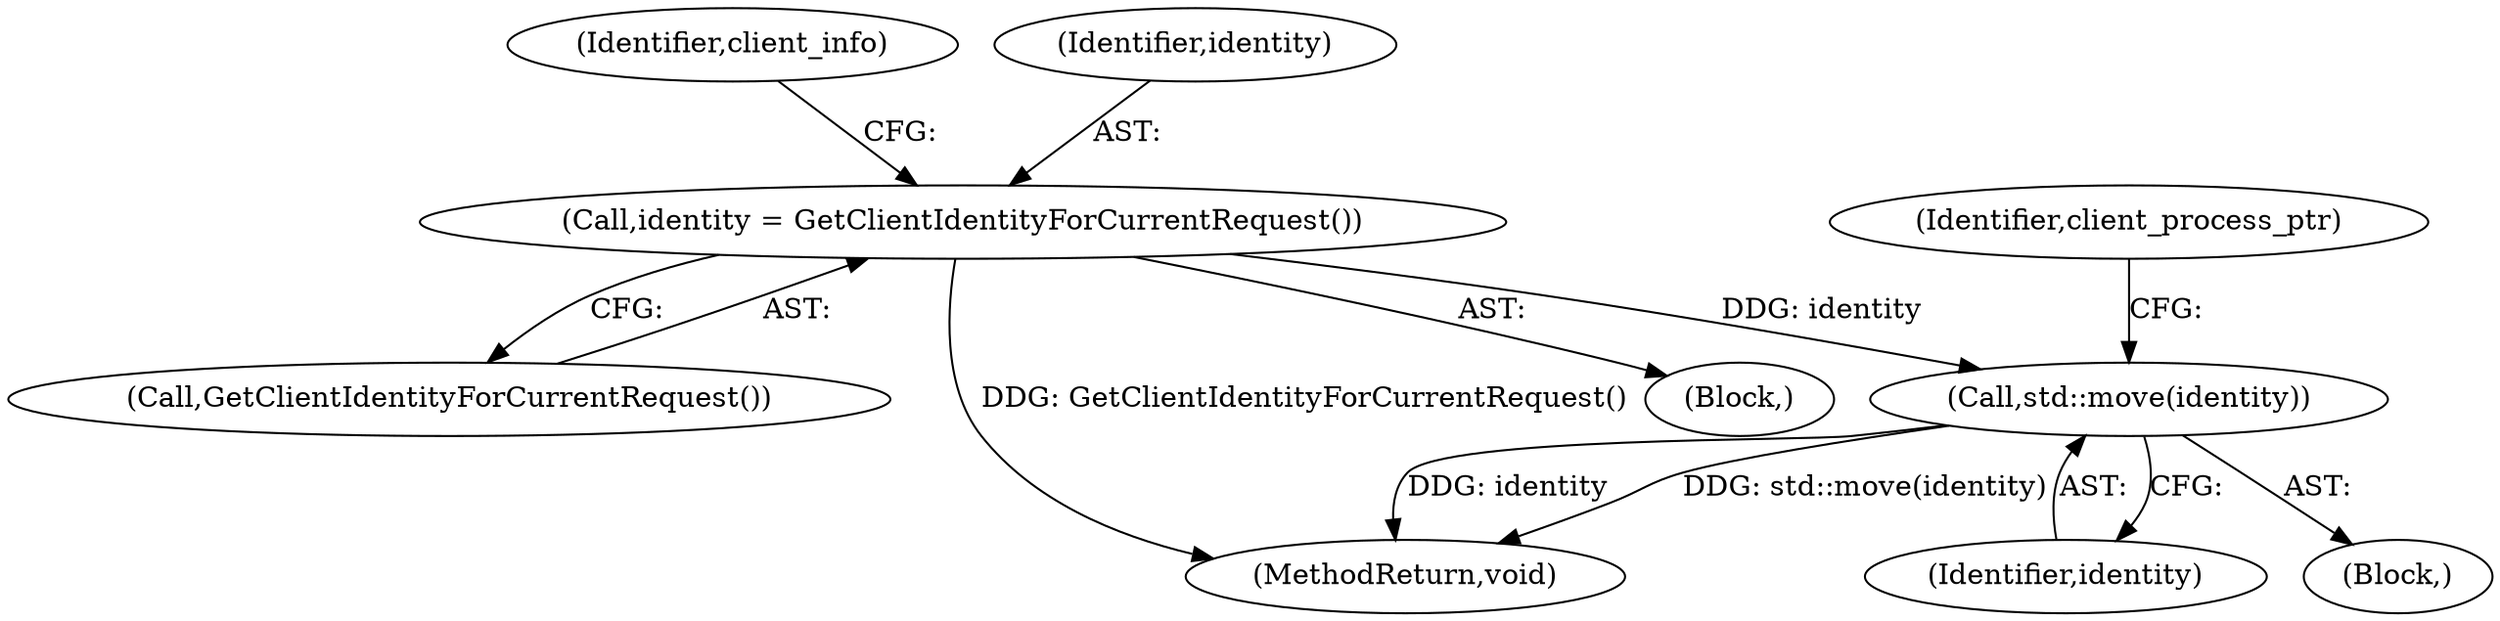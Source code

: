 digraph "0_Chrome_fa76a9f7ef6a028f83f97c181b150ecfd2b13be1_3@API" {
"1000128" [label="(Call,std::move(identity))"];
"1000117" [label="(Call,identity = GetClientIdentityForCurrentRequest())"];
"1000129" [label="(Identifier,identity)"];
"1000122" [label="(Identifier,client_info)"];
"1000117" [label="(Call,identity = GetClientIdentityForCurrentRequest())"];
"1000119" [label="(Call,GetClientIdentityForCurrentRequest())"];
"1000128" [label="(Call,std::move(identity))"];
"1000118" [label="(Identifier,identity)"];
"1000145" [label="(MethodReturn,void)"];
"1000127" [label="(Block,)"];
"1000132" [label="(Identifier,client_process_ptr)"];
"1000103" [label="(Block,)"];
"1000128" -> "1000127"  [label="AST: "];
"1000128" -> "1000129"  [label="CFG: "];
"1000129" -> "1000128"  [label="AST: "];
"1000132" -> "1000128"  [label="CFG: "];
"1000128" -> "1000145"  [label="DDG: identity"];
"1000128" -> "1000145"  [label="DDG: std::move(identity)"];
"1000117" -> "1000128"  [label="DDG: identity"];
"1000117" -> "1000103"  [label="AST: "];
"1000117" -> "1000119"  [label="CFG: "];
"1000118" -> "1000117"  [label="AST: "];
"1000119" -> "1000117"  [label="AST: "];
"1000122" -> "1000117"  [label="CFG: "];
"1000117" -> "1000145"  [label="DDG: GetClientIdentityForCurrentRequest()"];
}
